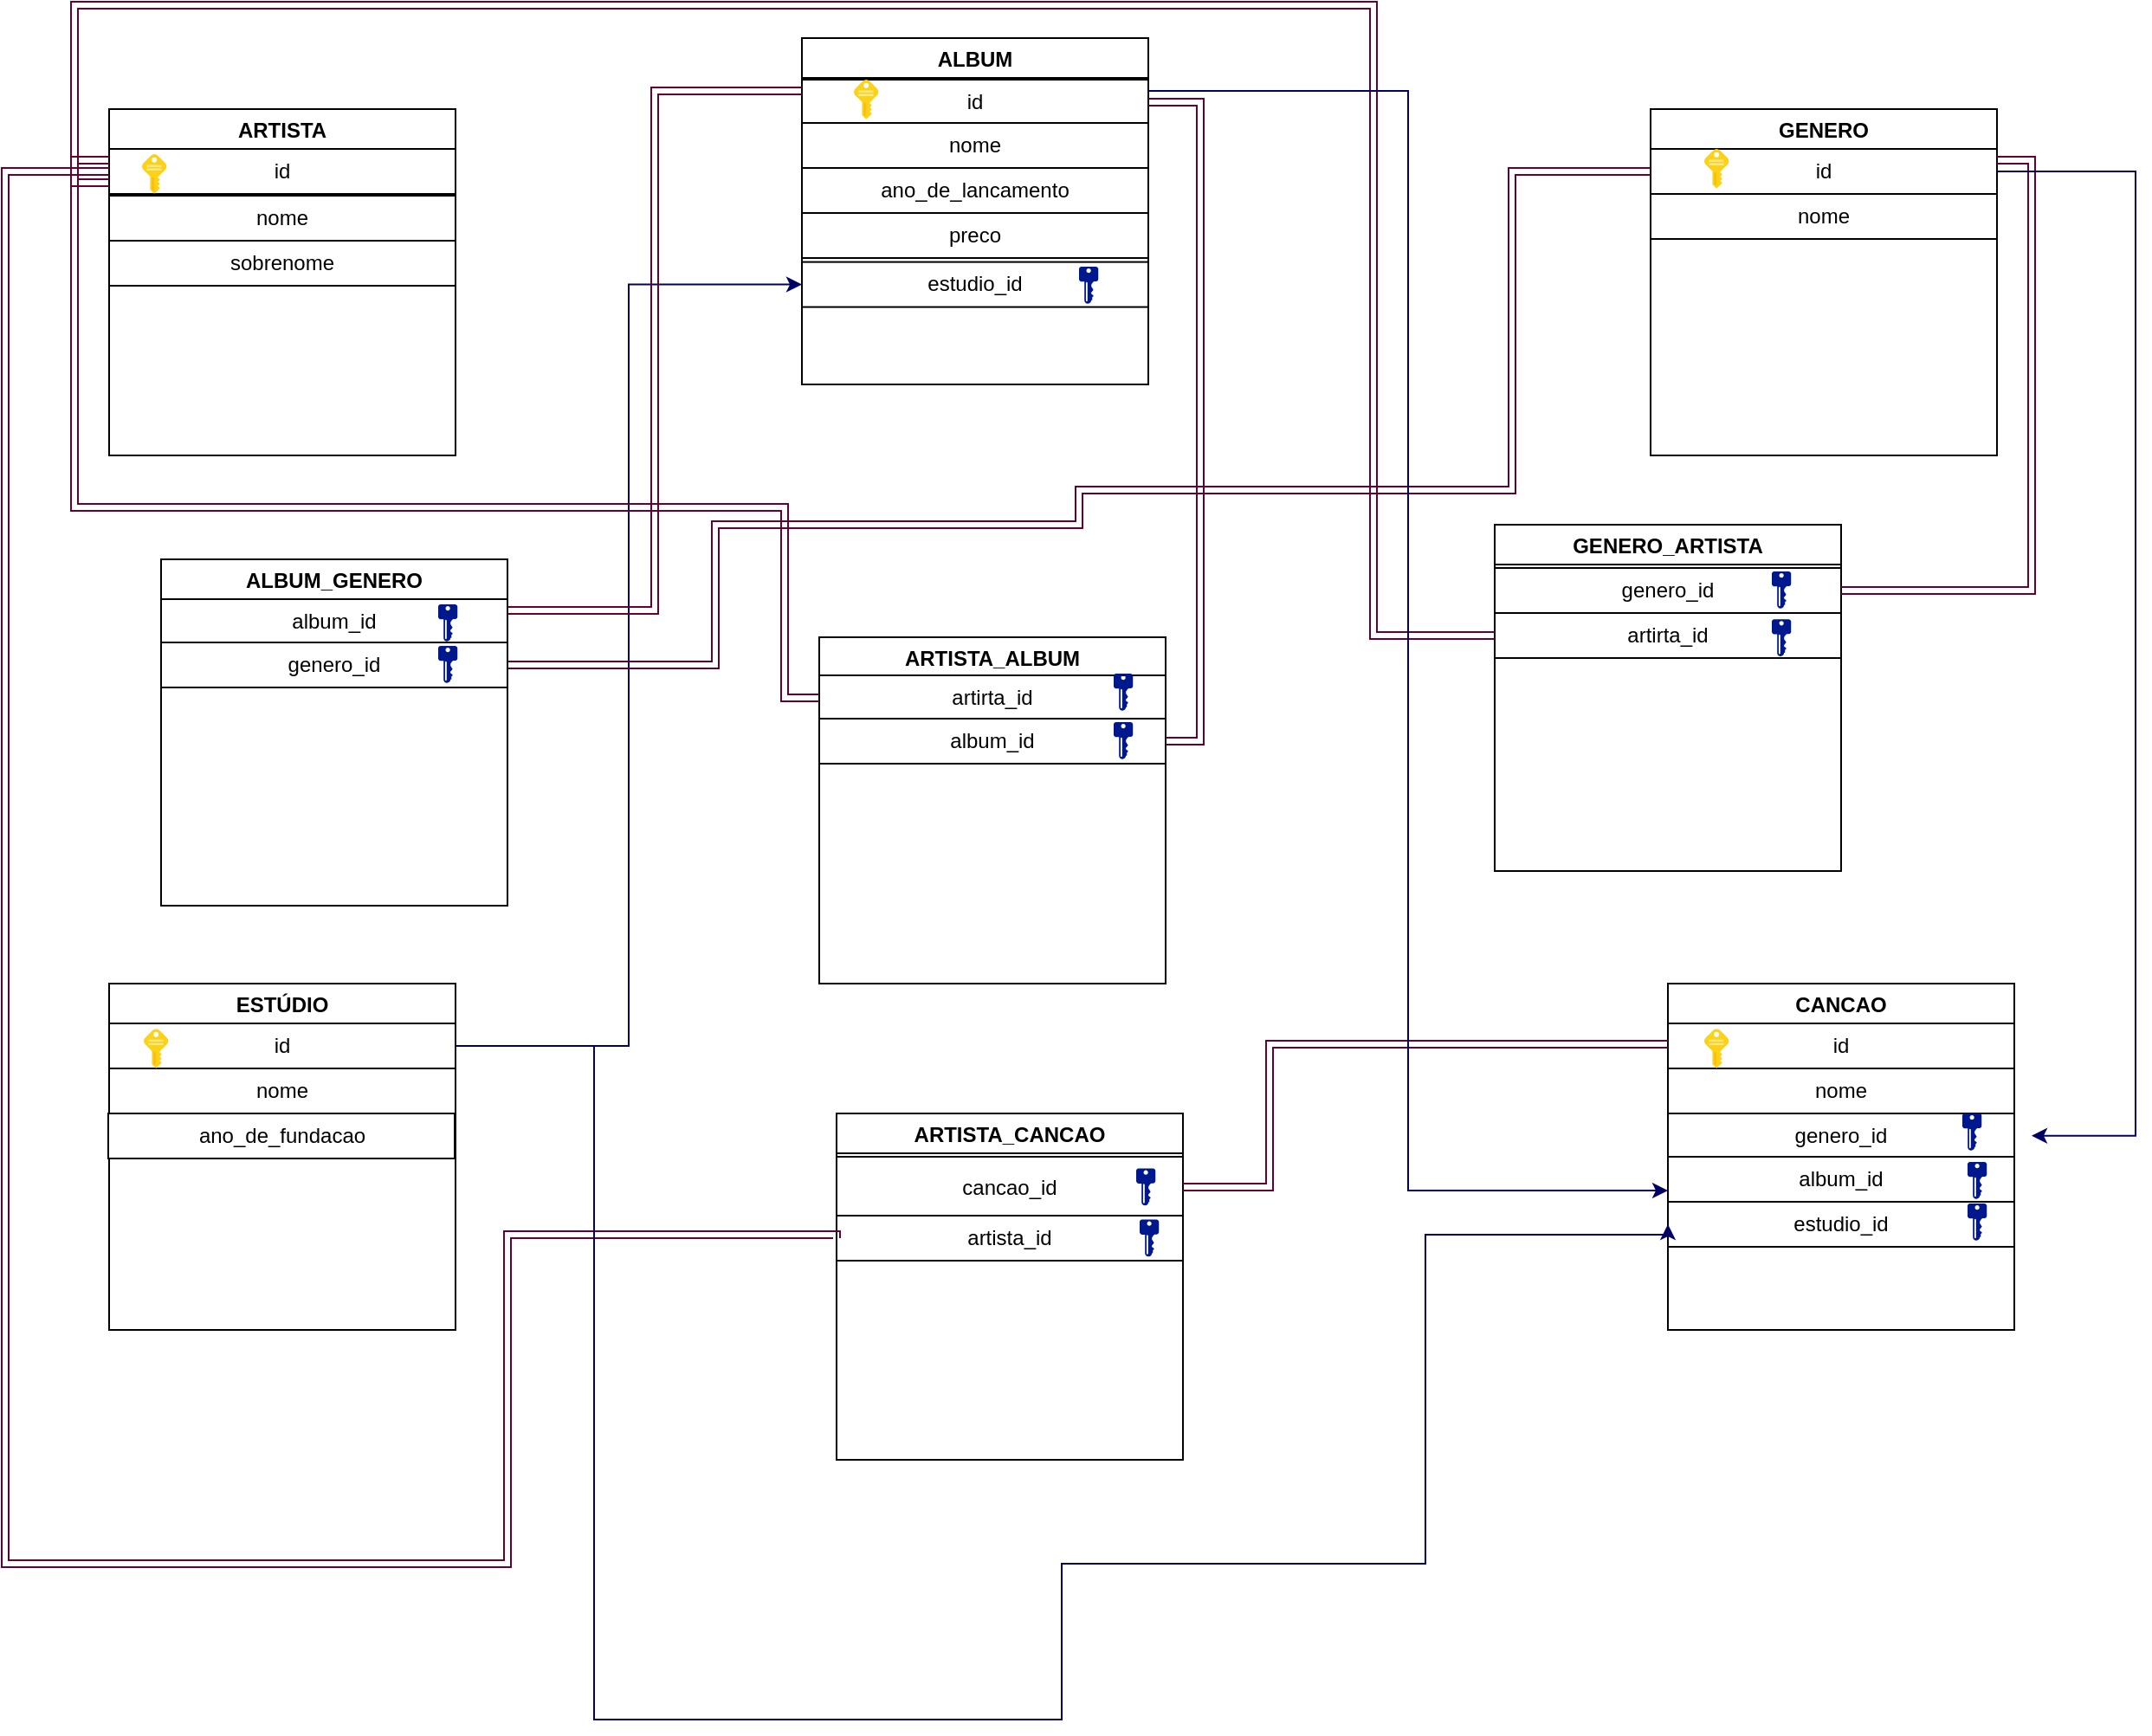 <mxfile version="20.1.3" type="github">
  <diagram id="7FdQpTW-5se_yFQQuFX7" name="Página-1">
    <mxGraphModel dx="1281" dy="659" grid="1" gridSize="10" guides="1" tooltips="1" connect="1" arrows="1" fold="1" page="1" pageScale="1" pageWidth="827" pageHeight="1169" math="0" shadow="0">
      <root>
        <mxCell id="0" />
        <mxCell id="1" parent="0" />
        <mxCell id="oypkRJQv50JyNlRd7TWO-1" value="ALBUM" style="swimlane;" vertex="1" parent="1">
          <mxGeometry x="720" y="39" width="200" height="200" as="geometry" />
        </mxCell>
        <mxCell id="oypkRJQv50JyNlRd7TWO-6" value="id" style="rounded=0;whiteSpace=wrap;html=1;" vertex="1" parent="oypkRJQv50JyNlRd7TWO-1">
          <mxGeometry y="24" width="200" height="26" as="geometry" />
        </mxCell>
        <mxCell id="oypkRJQv50JyNlRd7TWO-17" value="nome" style="rounded=0;whiteSpace=wrap;html=1;" vertex="1" parent="oypkRJQv50JyNlRd7TWO-1">
          <mxGeometry y="49" width="200" height="26" as="geometry" />
        </mxCell>
        <mxCell id="oypkRJQv50JyNlRd7TWO-18" value="ano_de_lancamento" style="rounded=0;whiteSpace=wrap;html=1;" vertex="1" parent="oypkRJQv50JyNlRd7TWO-1">
          <mxGeometry y="75" width="200" height="26" as="geometry" />
        </mxCell>
        <mxCell id="oypkRJQv50JyNlRd7TWO-21" value="preco" style="rounded=0;whiteSpace=wrap;html=1;" vertex="1" parent="oypkRJQv50JyNlRd7TWO-1">
          <mxGeometry y="101" width="200" height="26" as="geometry" />
        </mxCell>
        <mxCell id="oypkRJQv50JyNlRd7TWO-19" value="estudio_id" style="rounded=0;whiteSpace=wrap;html=1;" vertex="1" parent="oypkRJQv50JyNlRd7TWO-1">
          <mxGeometry y="129.3" width="200" height="26" as="geometry" />
        </mxCell>
        <mxCell id="oypkRJQv50JyNlRd7TWO-41" value="" style="sketch=0;aspect=fixed;html=1;points=[];align=center;image;fontSize=12;image=img/lib/mscae/Key.svg;" vertex="1" parent="oypkRJQv50JyNlRd7TWO-1">
          <mxGeometry x="30" y="24" width="14.22" height="22.93" as="geometry" />
        </mxCell>
        <mxCell id="oypkRJQv50JyNlRd7TWO-57" value="" style="sketch=0;aspect=fixed;pointerEvents=1;shadow=0;dashed=0;html=1;strokeColor=none;labelPosition=center;verticalLabelPosition=bottom;verticalAlign=top;align=center;fillColor=#00188D;shape=mxgraph.mscae.enterprise.key_permissions" vertex="1" parent="oypkRJQv50JyNlRd7TWO-1">
          <mxGeometry x="160" y="132" width="11.12" height="21.39" as="geometry" />
        </mxCell>
        <mxCell id="oypkRJQv50JyNlRd7TWO-2" value="ESTÚDIO" style="swimlane;" vertex="1" parent="1">
          <mxGeometry x="320" y="585" width="200" height="200" as="geometry" />
        </mxCell>
        <mxCell id="oypkRJQv50JyNlRd7TWO-15" value="id" style="rounded=0;whiteSpace=wrap;html=1;" vertex="1" parent="oypkRJQv50JyNlRd7TWO-2">
          <mxGeometry y="23" width="200" height="26" as="geometry" />
        </mxCell>
        <mxCell id="oypkRJQv50JyNlRd7TWO-8" value="nome" style="rounded=0;whiteSpace=wrap;html=1;" vertex="1" parent="oypkRJQv50JyNlRd7TWO-2">
          <mxGeometry y="49" width="200" height="26" as="geometry" />
        </mxCell>
        <mxCell id="oypkRJQv50JyNlRd7TWO-7" value="ano_de_fundacao" style="rounded=0;whiteSpace=wrap;html=1;" vertex="1" parent="oypkRJQv50JyNlRd7TWO-2">
          <mxGeometry x="-0.5" y="75" width="200" height="26" as="geometry" />
        </mxCell>
        <mxCell id="oypkRJQv50JyNlRd7TWO-38" value="" style="sketch=0;aspect=fixed;html=1;points=[];align=center;image;fontSize=12;image=img/lib/mscae/Key.svg;" vertex="1" parent="oypkRJQv50JyNlRd7TWO-2">
          <mxGeometry x="20" y="26.07" width="14.22" height="22.93" as="geometry" />
        </mxCell>
        <mxCell id="oypkRJQv50JyNlRd7TWO-3" value="ARTISTA" style="swimlane;" vertex="1" parent="1">
          <mxGeometry x="320" y="80" width="200" height="200" as="geometry" />
        </mxCell>
        <mxCell id="oypkRJQv50JyNlRd7TWO-14" value="id" style="rounded=0;whiteSpace=wrap;html=1;" vertex="1" parent="oypkRJQv50JyNlRd7TWO-3">
          <mxGeometry y="23" width="200" height="26" as="geometry" />
        </mxCell>
        <mxCell id="oypkRJQv50JyNlRd7TWO-11" value="nome" style="rounded=0;whiteSpace=wrap;html=1;" vertex="1" parent="oypkRJQv50JyNlRd7TWO-3">
          <mxGeometry y="50" width="200" height="26" as="geometry" />
        </mxCell>
        <mxCell id="oypkRJQv50JyNlRd7TWO-10" value="sobrenome" style="rounded=0;whiteSpace=wrap;html=1;" vertex="1" parent="oypkRJQv50JyNlRd7TWO-3">
          <mxGeometry y="76" width="200" height="26" as="geometry" />
        </mxCell>
        <mxCell id="oypkRJQv50JyNlRd7TWO-37" value="" style="sketch=0;aspect=fixed;html=1;points=[];align=center;image;fontSize=12;image=img/lib/mscae/Key.svg;" vertex="1" parent="oypkRJQv50JyNlRd7TWO-3">
          <mxGeometry x="19" y="26" width="14.22" height="22.93" as="geometry" />
        </mxCell>
        <mxCell id="oypkRJQv50JyNlRd7TWO-4" value="GENERO" style="swimlane;" vertex="1" parent="1">
          <mxGeometry x="1210" y="80" width="200" height="200" as="geometry" />
        </mxCell>
        <mxCell id="oypkRJQv50JyNlRd7TWO-13" value="id" style="rounded=0;whiteSpace=wrap;html=1;" vertex="1" parent="oypkRJQv50JyNlRd7TWO-4">
          <mxGeometry y="23" width="200" height="26" as="geometry" />
        </mxCell>
        <mxCell id="oypkRJQv50JyNlRd7TWO-9" value="nome" style="rounded=0;whiteSpace=wrap;html=1;" vertex="1" parent="oypkRJQv50JyNlRd7TWO-4">
          <mxGeometry y="49" width="200" height="26" as="geometry" />
        </mxCell>
        <mxCell id="oypkRJQv50JyNlRd7TWO-40" value="" style="sketch=0;aspect=fixed;html=1;points=[];align=center;image;fontSize=12;image=img/lib/mscae/Key.svg;" vertex="1" parent="oypkRJQv50JyNlRd7TWO-4">
          <mxGeometry x="31" y="23" width="14.22" height="22.93" as="geometry" />
        </mxCell>
        <mxCell id="oypkRJQv50JyNlRd7TWO-5" value="CANCAO" style="swimlane;" vertex="1" parent="1">
          <mxGeometry x="1220" y="585" width="200" height="200" as="geometry" />
        </mxCell>
        <mxCell id="oypkRJQv50JyNlRd7TWO-12" value="id" style="rounded=0;whiteSpace=wrap;html=1;" vertex="1" parent="oypkRJQv50JyNlRd7TWO-5">
          <mxGeometry y="23" width="200" height="26" as="geometry" />
        </mxCell>
        <mxCell id="oypkRJQv50JyNlRd7TWO-16" value="nome" style="rounded=0;whiteSpace=wrap;html=1;" vertex="1" parent="oypkRJQv50JyNlRd7TWO-5">
          <mxGeometry y="49" width="200" height="26" as="geometry" />
        </mxCell>
        <mxCell id="oypkRJQv50JyNlRd7TWO-23" value="genero_id" style="rounded=0;whiteSpace=wrap;html=1;" vertex="1" parent="oypkRJQv50JyNlRd7TWO-5">
          <mxGeometry y="75" width="200" height="26" as="geometry" />
        </mxCell>
        <mxCell id="oypkRJQv50JyNlRd7TWO-39" value="" style="sketch=0;aspect=fixed;html=1;points=[];align=center;image;fontSize=12;image=img/lib/mscae/Key.svg;" vertex="1" parent="oypkRJQv50JyNlRd7TWO-5">
          <mxGeometry x="21" y="26.07" width="14.22" height="22.93" as="geometry" />
        </mxCell>
        <mxCell id="oypkRJQv50JyNlRd7TWO-49" value="" style="sketch=0;aspect=fixed;pointerEvents=1;shadow=0;dashed=0;html=1;strokeColor=none;labelPosition=center;verticalLabelPosition=bottom;verticalAlign=top;align=center;fillColor=#00188D;shape=mxgraph.mscae.enterprise.key_permissions" vertex="1" parent="oypkRJQv50JyNlRd7TWO-5">
          <mxGeometry x="170" y="75" width="11.12" height="21.39" as="geometry" />
        </mxCell>
        <mxCell id="oypkRJQv50JyNlRd7TWO-64" value="album_id" style="rounded=0;whiteSpace=wrap;html=1;" vertex="1" parent="oypkRJQv50JyNlRd7TWO-5">
          <mxGeometry y="100" width="200" height="26" as="geometry" />
        </mxCell>
        <mxCell id="oypkRJQv50JyNlRd7TWO-84" value="estudio_id" style="rounded=0;whiteSpace=wrap;html=1;" vertex="1" parent="oypkRJQv50JyNlRd7TWO-5">
          <mxGeometry y="126" width="200" height="26" as="geometry" />
        </mxCell>
        <mxCell id="oypkRJQv50JyNlRd7TWO-25" value="GENERO_ARTISTA" style="swimlane;" vertex="1" parent="1">
          <mxGeometry x="1120" y="320" width="200" height="200" as="geometry" />
        </mxCell>
        <mxCell id="oypkRJQv50JyNlRd7TWO-27" value="genero_id" style="rounded=0;whiteSpace=wrap;html=1;" vertex="1" parent="oypkRJQv50JyNlRd7TWO-25">
          <mxGeometry y="25" width="200" height="26" as="geometry" />
        </mxCell>
        <mxCell id="oypkRJQv50JyNlRd7TWO-28" value="artirta_id" style="rounded=0;whiteSpace=wrap;html=1;" vertex="1" parent="oypkRJQv50JyNlRd7TWO-25">
          <mxGeometry y="51" width="200" height="26" as="geometry" />
        </mxCell>
        <mxCell id="oypkRJQv50JyNlRd7TWO-58" value="" style="sketch=0;aspect=fixed;pointerEvents=1;shadow=0;dashed=0;html=1;strokeColor=none;labelPosition=center;verticalLabelPosition=bottom;verticalAlign=top;align=center;fillColor=#00188D;shape=mxgraph.mscae.enterprise.key_permissions" vertex="1" parent="oypkRJQv50JyNlRd7TWO-25">
          <mxGeometry x="160" y="27" width="11.12" height="21.39" as="geometry" />
        </mxCell>
        <mxCell id="oypkRJQv50JyNlRd7TWO-59" value="" style="sketch=0;aspect=fixed;pointerEvents=1;shadow=0;dashed=0;html=1;strokeColor=none;labelPosition=center;verticalLabelPosition=bottom;verticalAlign=top;align=center;fillColor=#00188D;shape=mxgraph.mscae.enterprise.key_permissions" vertex="1" parent="oypkRJQv50JyNlRd7TWO-25">
          <mxGeometry x="160" y="54.61" width="11.12" height="21.39" as="geometry" />
        </mxCell>
        <mxCell id="oypkRJQv50JyNlRd7TWO-31" value="ALBUM_GENERO" style="swimlane;" vertex="1" parent="1">
          <mxGeometry x="350" y="340" width="200" height="200" as="geometry" />
        </mxCell>
        <mxCell id="oypkRJQv50JyNlRd7TWO-32" value="album_id" style="rounded=0;whiteSpace=wrap;html=1;" vertex="1" parent="oypkRJQv50JyNlRd7TWO-31">
          <mxGeometry y="23" width="200" height="26" as="geometry" />
        </mxCell>
        <mxCell id="oypkRJQv50JyNlRd7TWO-33" value="genero_id" style="rounded=0;whiteSpace=wrap;html=1;" vertex="1" parent="oypkRJQv50JyNlRd7TWO-31">
          <mxGeometry y="48" width="200" height="26" as="geometry" />
        </mxCell>
        <mxCell id="oypkRJQv50JyNlRd7TWO-48" value="" style="sketch=0;aspect=fixed;pointerEvents=1;shadow=0;dashed=0;html=1;strokeColor=none;labelPosition=center;verticalLabelPosition=bottom;verticalAlign=top;align=center;fillColor=#00188D;shape=mxgraph.mscae.enterprise.key_permissions" vertex="1" parent="oypkRJQv50JyNlRd7TWO-31">
          <mxGeometry x="160" y="26" width="11.12" height="21.39" as="geometry" />
        </mxCell>
        <mxCell id="oypkRJQv50JyNlRd7TWO-34" value="ARTISTA_ALBUM" style="swimlane;" vertex="1" parent="1">
          <mxGeometry x="730" y="385" width="200" height="200" as="geometry" />
        </mxCell>
        <mxCell id="oypkRJQv50JyNlRd7TWO-35" value="artirta_id" style="rounded=0;whiteSpace=wrap;html=1;" vertex="1" parent="oypkRJQv50JyNlRd7TWO-34">
          <mxGeometry y="22" width="200" height="26" as="geometry" />
        </mxCell>
        <mxCell id="oypkRJQv50JyNlRd7TWO-36" value="album_id" style="rounded=0;whiteSpace=wrap;html=1;" vertex="1" parent="oypkRJQv50JyNlRd7TWO-34">
          <mxGeometry y="47" width="200" height="26" as="geometry" />
        </mxCell>
        <mxCell id="oypkRJQv50JyNlRd7TWO-52" value="" style="sketch=0;aspect=fixed;pointerEvents=1;shadow=0;dashed=0;html=1;strokeColor=none;labelPosition=center;verticalLabelPosition=bottom;verticalAlign=top;align=center;fillColor=#00188D;shape=mxgraph.mscae.enterprise.key_permissions" vertex="1" parent="oypkRJQv50JyNlRd7TWO-34">
          <mxGeometry x="170" y="21" width="11.12" height="21.39" as="geometry" />
        </mxCell>
        <mxCell id="oypkRJQv50JyNlRd7TWO-51" value="" style="sketch=0;aspect=fixed;pointerEvents=1;shadow=0;dashed=0;html=1;strokeColor=none;labelPosition=center;verticalLabelPosition=bottom;verticalAlign=top;align=center;fillColor=#00188D;shape=mxgraph.mscae.enterprise.key_permissions" vertex="1" parent="oypkRJQv50JyNlRd7TWO-34">
          <mxGeometry x="170" y="49" width="11.12" height="21.39" as="geometry" />
        </mxCell>
        <mxCell id="oypkRJQv50JyNlRd7TWO-50" value="" style="sketch=0;aspect=fixed;pointerEvents=1;shadow=0;dashed=0;html=1;strokeColor=none;labelPosition=center;verticalLabelPosition=bottom;verticalAlign=top;align=center;fillColor=#00188D;shape=mxgraph.mscae.enterprise.key_permissions" vertex="1" parent="1">
          <mxGeometry x="510" y="390" width="11.12" height="21.39" as="geometry" />
        </mxCell>
        <mxCell id="oypkRJQv50JyNlRd7TWO-63" style="edgeStyle=orthogonalEdgeStyle;rounded=0;orthogonalLoop=1;jettySize=auto;html=1;exitX=1;exitY=0.5;exitDx=0;exitDy=0;entryX=0;entryY=0.5;entryDx=0;entryDy=0;strokeColor=#000066;" edge="1" parent="1" source="oypkRJQv50JyNlRd7TWO-15" target="oypkRJQv50JyNlRd7TWO-19">
          <mxGeometry relative="1" as="geometry" />
        </mxCell>
        <mxCell id="oypkRJQv50JyNlRd7TWO-65" value="" style="sketch=0;aspect=fixed;pointerEvents=1;shadow=0;dashed=0;html=1;strokeColor=none;labelPosition=center;verticalLabelPosition=bottom;verticalAlign=top;align=center;fillColor=#00188D;shape=mxgraph.mscae.enterprise.key_permissions" vertex="1" parent="1">
          <mxGeometry x="1393" y="688" width="11.12" height="21.39" as="geometry" />
        </mxCell>
        <mxCell id="oypkRJQv50JyNlRd7TWO-66" style="edgeStyle=orthogonalEdgeStyle;rounded=0;orthogonalLoop=1;jettySize=auto;html=1;exitX=1;exitY=0.25;exitDx=0;exitDy=0;entryX=0;entryY=0.25;entryDx=0;entryDy=0;shape=link;strokeColor=#660033;" edge="1" parent="1" source="oypkRJQv50JyNlRd7TWO-32" target="oypkRJQv50JyNlRd7TWO-6">
          <mxGeometry relative="1" as="geometry" />
        </mxCell>
        <mxCell id="oypkRJQv50JyNlRd7TWO-68" style="edgeStyle=orthogonalEdgeStyle;shape=link;rounded=0;orthogonalLoop=1;jettySize=auto;html=1;exitX=1;exitY=0.5;exitDx=0;exitDy=0;entryX=0;entryY=0.5;entryDx=0;entryDy=0;strokeColor=#660033;" edge="1" parent="1" source="oypkRJQv50JyNlRd7TWO-33" target="oypkRJQv50JyNlRd7TWO-13">
          <mxGeometry relative="1" as="geometry">
            <Array as="points">
              <mxPoint x="670" y="401" />
              <mxPoint x="670" y="320" />
              <mxPoint x="880" y="320" />
              <mxPoint x="880" y="300" />
              <mxPoint x="1130" y="300" />
              <mxPoint x="1130" y="116" />
            </Array>
          </mxGeometry>
        </mxCell>
        <mxCell id="oypkRJQv50JyNlRd7TWO-70" style="edgeStyle=orthogonalEdgeStyle;shape=link;rounded=0;orthogonalLoop=1;jettySize=auto;html=1;exitX=1;exitY=0.5;exitDx=0;exitDy=0;entryX=1;entryY=0.5;entryDx=0;entryDy=0;strokeColor=#660033;" edge="1" parent="1" source="oypkRJQv50JyNlRd7TWO-36" target="oypkRJQv50JyNlRd7TWO-6">
          <mxGeometry relative="1" as="geometry" />
        </mxCell>
        <mxCell id="oypkRJQv50JyNlRd7TWO-71" style="edgeStyle=orthogonalEdgeStyle;shape=link;rounded=0;orthogonalLoop=1;jettySize=auto;html=1;exitX=1;exitY=0.25;exitDx=0;exitDy=0;entryX=1;entryY=0.5;entryDx=0;entryDy=0;strokeColor=#660033;" edge="1" parent="1" source="oypkRJQv50JyNlRd7TWO-13" target="oypkRJQv50JyNlRd7TWO-27">
          <mxGeometry relative="1" as="geometry" />
        </mxCell>
        <mxCell id="oypkRJQv50JyNlRd7TWO-72" style="edgeStyle=orthogonalEdgeStyle;shape=link;rounded=0;orthogonalLoop=1;jettySize=auto;html=1;exitX=0;exitY=0.75;exitDx=0;exitDy=0;entryX=0;entryY=0.5;entryDx=0;entryDy=0;strokeColor=#660033;" edge="1" parent="1" source="oypkRJQv50JyNlRd7TWO-14" target="oypkRJQv50JyNlRd7TWO-28">
          <mxGeometry relative="1" as="geometry">
            <Array as="points">
              <mxPoint x="300" y="123" />
              <mxPoint x="300" y="20" />
              <mxPoint x="1050" y="20" />
              <mxPoint x="1050" y="384" />
            </Array>
          </mxGeometry>
        </mxCell>
        <mxCell id="oypkRJQv50JyNlRd7TWO-73" style="edgeStyle=orthogonalEdgeStyle;shape=link;rounded=0;orthogonalLoop=1;jettySize=auto;html=1;exitX=0;exitY=0.25;exitDx=0;exitDy=0;strokeColor=#660033;" edge="1" parent="1" source="oypkRJQv50JyNlRd7TWO-14">
          <mxGeometry relative="1" as="geometry">
            <mxPoint x="730.0" y="420" as="targetPoint" />
            <Array as="points">
              <mxPoint x="300" y="109" />
              <mxPoint x="300" y="310" />
              <mxPoint x="710" y="310" />
              <mxPoint x="710" y="420" />
            </Array>
          </mxGeometry>
        </mxCell>
        <mxCell id="oypkRJQv50JyNlRd7TWO-75" value="" style="sketch=0;aspect=fixed;pointerEvents=1;shadow=0;dashed=0;html=1;strokeColor=none;labelPosition=center;verticalLabelPosition=bottom;verticalAlign=top;align=center;fillColor=#00188D;shape=mxgraph.mscae.enterprise.key_permissions" vertex="1" parent="1">
          <mxGeometry x="1393" y="712" width="11.12" height="21.39" as="geometry" />
        </mxCell>
        <mxCell id="oypkRJQv50JyNlRd7TWO-76" value="ARTISTA_CANCAO" style="swimlane;" vertex="1" parent="1">
          <mxGeometry x="740" y="660" width="200" height="200" as="geometry" />
        </mxCell>
        <mxCell id="oypkRJQv50JyNlRd7TWO-77" value="cancao_id" style="rounded=0;whiteSpace=wrap;html=1;" vertex="1" parent="oypkRJQv50JyNlRd7TWO-76">
          <mxGeometry y="25" width="200" height="35" as="geometry" />
        </mxCell>
        <mxCell id="oypkRJQv50JyNlRd7TWO-78" value="artista_id" style="rounded=0;whiteSpace=wrap;html=1;" vertex="1" parent="oypkRJQv50JyNlRd7TWO-76">
          <mxGeometry y="59" width="200" height="26" as="geometry" />
        </mxCell>
        <mxCell id="oypkRJQv50JyNlRd7TWO-80" value="" style="sketch=0;aspect=fixed;pointerEvents=1;shadow=0;dashed=0;html=1;strokeColor=none;labelPosition=center;verticalLabelPosition=bottom;verticalAlign=top;align=center;fillColor=#00188D;shape=mxgraph.mscae.enterprise.key_permissions" vertex="1" parent="oypkRJQv50JyNlRd7TWO-76">
          <mxGeometry x="173" y="31.81" width="11.12" height="21.39" as="geometry" />
        </mxCell>
        <mxCell id="oypkRJQv50JyNlRd7TWO-79" value="" style="sketch=0;aspect=fixed;pointerEvents=1;shadow=0;dashed=0;html=1;strokeColor=none;labelPosition=center;verticalLabelPosition=bottom;verticalAlign=top;align=center;fillColor=#00188D;shape=mxgraph.mscae.enterprise.key_permissions" vertex="1" parent="oypkRJQv50JyNlRd7TWO-76">
          <mxGeometry x="175" y="61.31" width="11.12" height="21.39" as="geometry" />
        </mxCell>
        <mxCell id="oypkRJQv50JyNlRd7TWO-82" style="edgeStyle=orthogonalEdgeStyle;shape=link;rounded=0;orthogonalLoop=1;jettySize=auto;html=1;exitX=0;exitY=0.5;exitDx=0;exitDy=0;strokeColor=#660033;entryX=0;entryY=0.5;entryDx=0;entryDy=0;" edge="1" parent="1" source="oypkRJQv50JyNlRd7TWO-14" target="oypkRJQv50JyNlRd7TWO-78">
          <mxGeometry relative="1" as="geometry">
            <mxPoint x="250" y="970" as="targetPoint" />
            <Array as="points">
              <mxPoint x="260" y="116" />
              <mxPoint x="260" y="920" />
              <mxPoint x="550" y="920" />
              <mxPoint x="550" y="730" />
              <mxPoint x="740" y="730" />
            </Array>
          </mxGeometry>
        </mxCell>
        <mxCell id="oypkRJQv50JyNlRd7TWO-83" style="edgeStyle=orthogonalEdgeStyle;shape=link;rounded=0;orthogonalLoop=1;jettySize=auto;html=1;exitX=1;exitY=0.5;exitDx=0;exitDy=0;strokeColor=#660033;" edge="1" parent="1" source="oypkRJQv50JyNlRd7TWO-77">
          <mxGeometry relative="1" as="geometry">
            <mxPoint x="1220" y="620" as="targetPoint" />
            <Array as="points">
              <mxPoint x="990" y="703" />
              <mxPoint x="990" y="620" />
            </Array>
          </mxGeometry>
        </mxCell>
        <mxCell id="oypkRJQv50JyNlRd7TWO-86" style="edgeStyle=orthogonalEdgeStyle;rounded=0;orthogonalLoop=1;jettySize=auto;html=1;exitX=1;exitY=0.5;exitDx=0;exitDy=0;entryX=0;entryY=0.5;entryDx=0;entryDy=0;strokeColor=#000066;" edge="1" parent="1" source="oypkRJQv50JyNlRd7TWO-15" target="oypkRJQv50JyNlRd7TWO-84">
          <mxGeometry relative="1" as="geometry">
            <Array as="points">
              <mxPoint x="600" y="621" />
              <mxPoint x="600" y="1010" />
              <mxPoint x="870" y="1010" />
              <mxPoint x="870" y="920" />
              <mxPoint x="1080" y="920" />
              <mxPoint x="1080" y="730" />
              <mxPoint x="1220" y="730" />
            </Array>
          </mxGeometry>
        </mxCell>
        <mxCell id="oypkRJQv50JyNlRd7TWO-88" style="edgeStyle=orthogonalEdgeStyle;rounded=0;orthogonalLoop=1;jettySize=auto;html=1;exitX=1;exitY=0.25;exitDx=0;exitDy=0;entryX=0;entryY=0.75;entryDx=0;entryDy=0;strokeColor=#000066;" edge="1" parent="1" source="oypkRJQv50JyNlRd7TWO-6" target="oypkRJQv50JyNlRd7TWO-64">
          <mxGeometry relative="1" as="geometry" />
        </mxCell>
        <mxCell id="oypkRJQv50JyNlRd7TWO-89" style="edgeStyle=orthogonalEdgeStyle;rounded=0;orthogonalLoop=1;jettySize=auto;html=1;exitX=1;exitY=0.5;exitDx=0;exitDy=0;strokeColor=#000066;" edge="1" parent="1" source="oypkRJQv50JyNlRd7TWO-13">
          <mxGeometry relative="1" as="geometry">
            <mxPoint x="1430" y="672.857" as="targetPoint" />
            <Array as="points">
              <mxPoint x="1490" y="116" />
              <mxPoint x="1490" y="673" />
            </Array>
          </mxGeometry>
        </mxCell>
      </root>
    </mxGraphModel>
  </diagram>
</mxfile>
